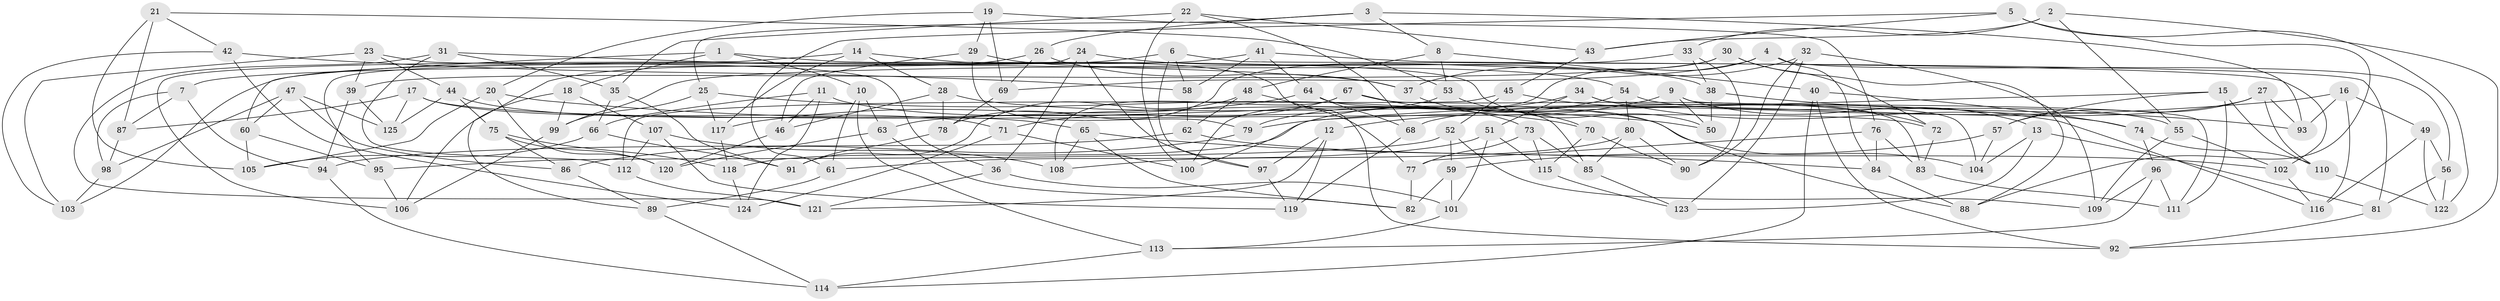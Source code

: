 // Generated by graph-tools (version 1.1) at 2025/26/03/09/25 03:26:52]
// undirected, 125 vertices, 250 edges
graph export_dot {
graph [start="1"]
  node [color=gray90,style=filled];
  1;
  2;
  3;
  4;
  5;
  6;
  7;
  8;
  9;
  10;
  11;
  12;
  13;
  14;
  15;
  16;
  17;
  18;
  19;
  20;
  21;
  22;
  23;
  24;
  25;
  26;
  27;
  28;
  29;
  30;
  31;
  32;
  33;
  34;
  35;
  36;
  37;
  38;
  39;
  40;
  41;
  42;
  43;
  44;
  45;
  46;
  47;
  48;
  49;
  50;
  51;
  52;
  53;
  54;
  55;
  56;
  57;
  58;
  59;
  60;
  61;
  62;
  63;
  64;
  65;
  66;
  67;
  68;
  69;
  70;
  71;
  72;
  73;
  74;
  75;
  76;
  77;
  78;
  79;
  80;
  81;
  82;
  83;
  84;
  85;
  86;
  87;
  88;
  89;
  90;
  91;
  92;
  93;
  94;
  95;
  96;
  97;
  98;
  99;
  100;
  101;
  102;
  103;
  104;
  105;
  106;
  107;
  108;
  109;
  110;
  111;
  112;
  113;
  114;
  115;
  116;
  117;
  118;
  119;
  120;
  121;
  122;
  123;
  124;
  125;
  1 -- 10;
  1 -- 18;
  1 -- 50;
  1 -- 60;
  2 -- 33;
  2 -- 92;
  2 -- 43;
  2 -- 55;
  3 -- 93;
  3 -- 25;
  3 -- 8;
  3 -- 26;
  4 -- 100;
  4 -- 69;
  4 -- 56;
  4 -- 84;
  5 -- 122;
  5 -- 43;
  5 -- 61;
  5 -- 88;
  6 -- 7;
  6 -- 97;
  6 -- 58;
  6 -- 81;
  7 -- 98;
  7 -- 87;
  7 -- 94;
  8 -- 40;
  8 -- 53;
  8 -- 48;
  9 -- 13;
  9 -- 50;
  9 -- 12;
  9 -- 111;
  10 -- 61;
  10 -- 113;
  10 -- 63;
  11 -- 104;
  11 -- 124;
  11 -- 66;
  11 -- 46;
  12 -- 97;
  12 -- 121;
  12 -- 119;
  13 -- 104;
  13 -- 123;
  13 -- 81;
  14 -- 117;
  14 -- 28;
  14 -- 106;
  14 -- 92;
  15 -- 110;
  15 -- 111;
  15 -- 118;
  15 -- 57;
  16 -- 79;
  16 -- 93;
  16 -- 116;
  16 -- 49;
  17 -- 71;
  17 -- 72;
  17 -- 125;
  17 -- 87;
  18 -- 99;
  18 -- 107;
  18 -- 106;
  19 -- 20;
  19 -- 29;
  19 -- 69;
  19 -- 76;
  20 -- 50;
  20 -- 120;
  20 -- 105;
  21 -- 105;
  21 -- 42;
  21 -- 53;
  21 -- 87;
  22 -- 35;
  22 -- 43;
  22 -- 68;
  22 -- 100;
  23 -- 39;
  23 -- 44;
  23 -- 103;
  23 -- 36;
  24 -- 97;
  24 -- 38;
  24 -- 95;
  24 -- 36;
  25 -- 99;
  25 -- 117;
  25 -- 70;
  26 -- 89;
  26 -- 69;
  26 -- 37;
  27 -- 68;
  27 -- 93;
  27 -- 57;
  27 -- 110;
  28 -- 78;
  28 -- 116;
  28 -- 46;
  29 -- 46;
  29 -- 79;
  29 -- 54;
  30 -- 78;
  30 -- 39;
  30 -- 72;
  30 -- 88;
  31 -- 112;
  31 -- 37;
  31 -- 35;
  31 -- 121;
  32 -- 37;
  32 -- 123;
  32 -- 109;
  32 -- 90;
  33 -- 90;
  33 -- 99;
  33 -- 38;
  34 -- 74;
  34 -- 104;
  34 -- 79;
  34 -- 51;
  35 -- 66;
  35 -- 91;
  36 -- 121;
  36 -- 101;
  37 -- 70;
  38 -- 50;
  38 -- 93;
  39 -- 94;
  39 -- 125;
  40 -- 114;
  40 -- 92;
  40 -- 74;
  41 -- 58;
  41 -- 64;
  41 -- 103;
  41 -- 102;
  42 -- 124;
  42 -- 103;
  42 -- 58;
  43 -- 45;
  44 -- 75;
  44 -- 65;
  44 -- 125;
  45 -- 52;
  45 -- 112;
  45 -- 72;
  46 -- 120;
  47 -- 98;
  47 -- 86;
  47 -- 125;
  47 -- 60;
  48 -- 62;
  48 -- 91;
  48 -- 77;
  49 -- 116;
  49 -- 56;
  49 -- 122;
  51 -- 101;
  51 -- 115;
  51 -- 61;
  52 -- 95;
  52 -- 109;
  52 -- 59;
  53 -- 88;
  53 -- 63;
  54 -- 80;
  54 -- 55;
  54 -- 100;
  55 -- 102;
  55 -- 109;
  56 -- 122;
  56 -- 81;
  57 -- 104;
  57 -- 59;
  58 -- 62;
  59 -- 101;
  59 -- 82;
  60 -- 105;
  60 -- 95;
  61 -- 89;
  62 -- 94;
  62 -- 102;
  63 -- 82;
  63 -- 120;
  64 -- 68;
  64 -- 85;
  64 -- 117;
  65 -- 82;
  65 -- 84;
  65 -- 108;
  66 -- 91;
  66 -- 105;
  67 -- 108;
  67 -- 83;
  67 -- 71;
  67 -- 73;
  68 -- 119;
  69 -- 78;
  70 -- 90;
  70 -- 115;
  71 -- 124;
  71 -- 100;
  72 -- 83;
  73 -- 77;
  73 -- 85;
  73 -- 115;
  74 -- 110;
  74 -- 96;
  75 -- 118;
  75 -- 86;
  75 -- 120;
  76 -- 77;
  76 -- 83;
  76 -- 84;
  77 -- 82;
  78 -- 91;
  79 -- 86;
  80 -- 85;
  80 -- 108;
  80 -- 90;
  81 -- 92;
  83 -- 111;
  84 -- 88;
  85 -- 123;
  86 -- 89;
  87 -- 98;
  89 -- 114;
  94 -- 114;
  95 -- 106;
  96 -- 113;
  96 -- 109;
  96 -- 111;
  97 -- 119;
  98 -- 103;
  99 -- 106;
  101 -- 113;
  102 -- 116;
  107 -- 119;
  107 -- 108;
  107 -- 112;
  110 -- 122;
  112 -- 121;
  113 -- 114;
  115 -- 123;
  117 -- 118;
  118 -- 124;
}
